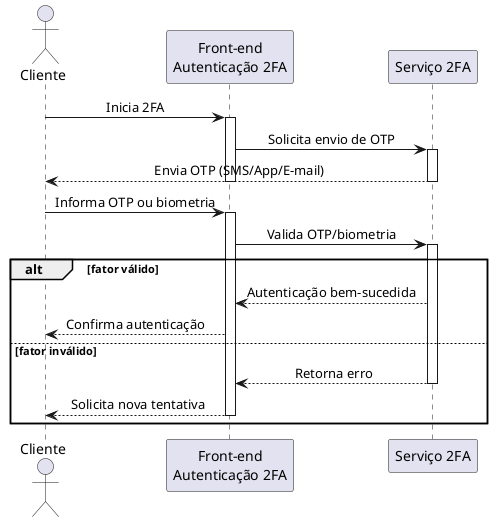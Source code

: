 @startuml OTP
skinparam sequenceMessageAlign center

actor Cliente
participant "Front-end\nAutenticação 2FA" as FE
participant "Serviço 2FA" as MFA

Cliente -> FE: Inicia 2FA  
activate FE

FE -> MFA: Solicita envio de OTP  
activate MFA

MFA --> Cliente: Envia OTP (SMS/App/E-mail)  
deactivate MFA
deactivate FE

Cliente -> FE: Informa OTP ou biometria 
activate FE

FE -> MFA: Valida OTP/biometria 
activate MFA

alt fator válido
    MFA --> FE: Autenticação bem-sucedida
    FE --> Cliente: Confirma autenticação
else fator inválido
    MFA --> FE: Retorna erro
    deactivate MFA
    FE --> Cliente: Solicita nova tentativa
    deactivate FE
end
@enduml